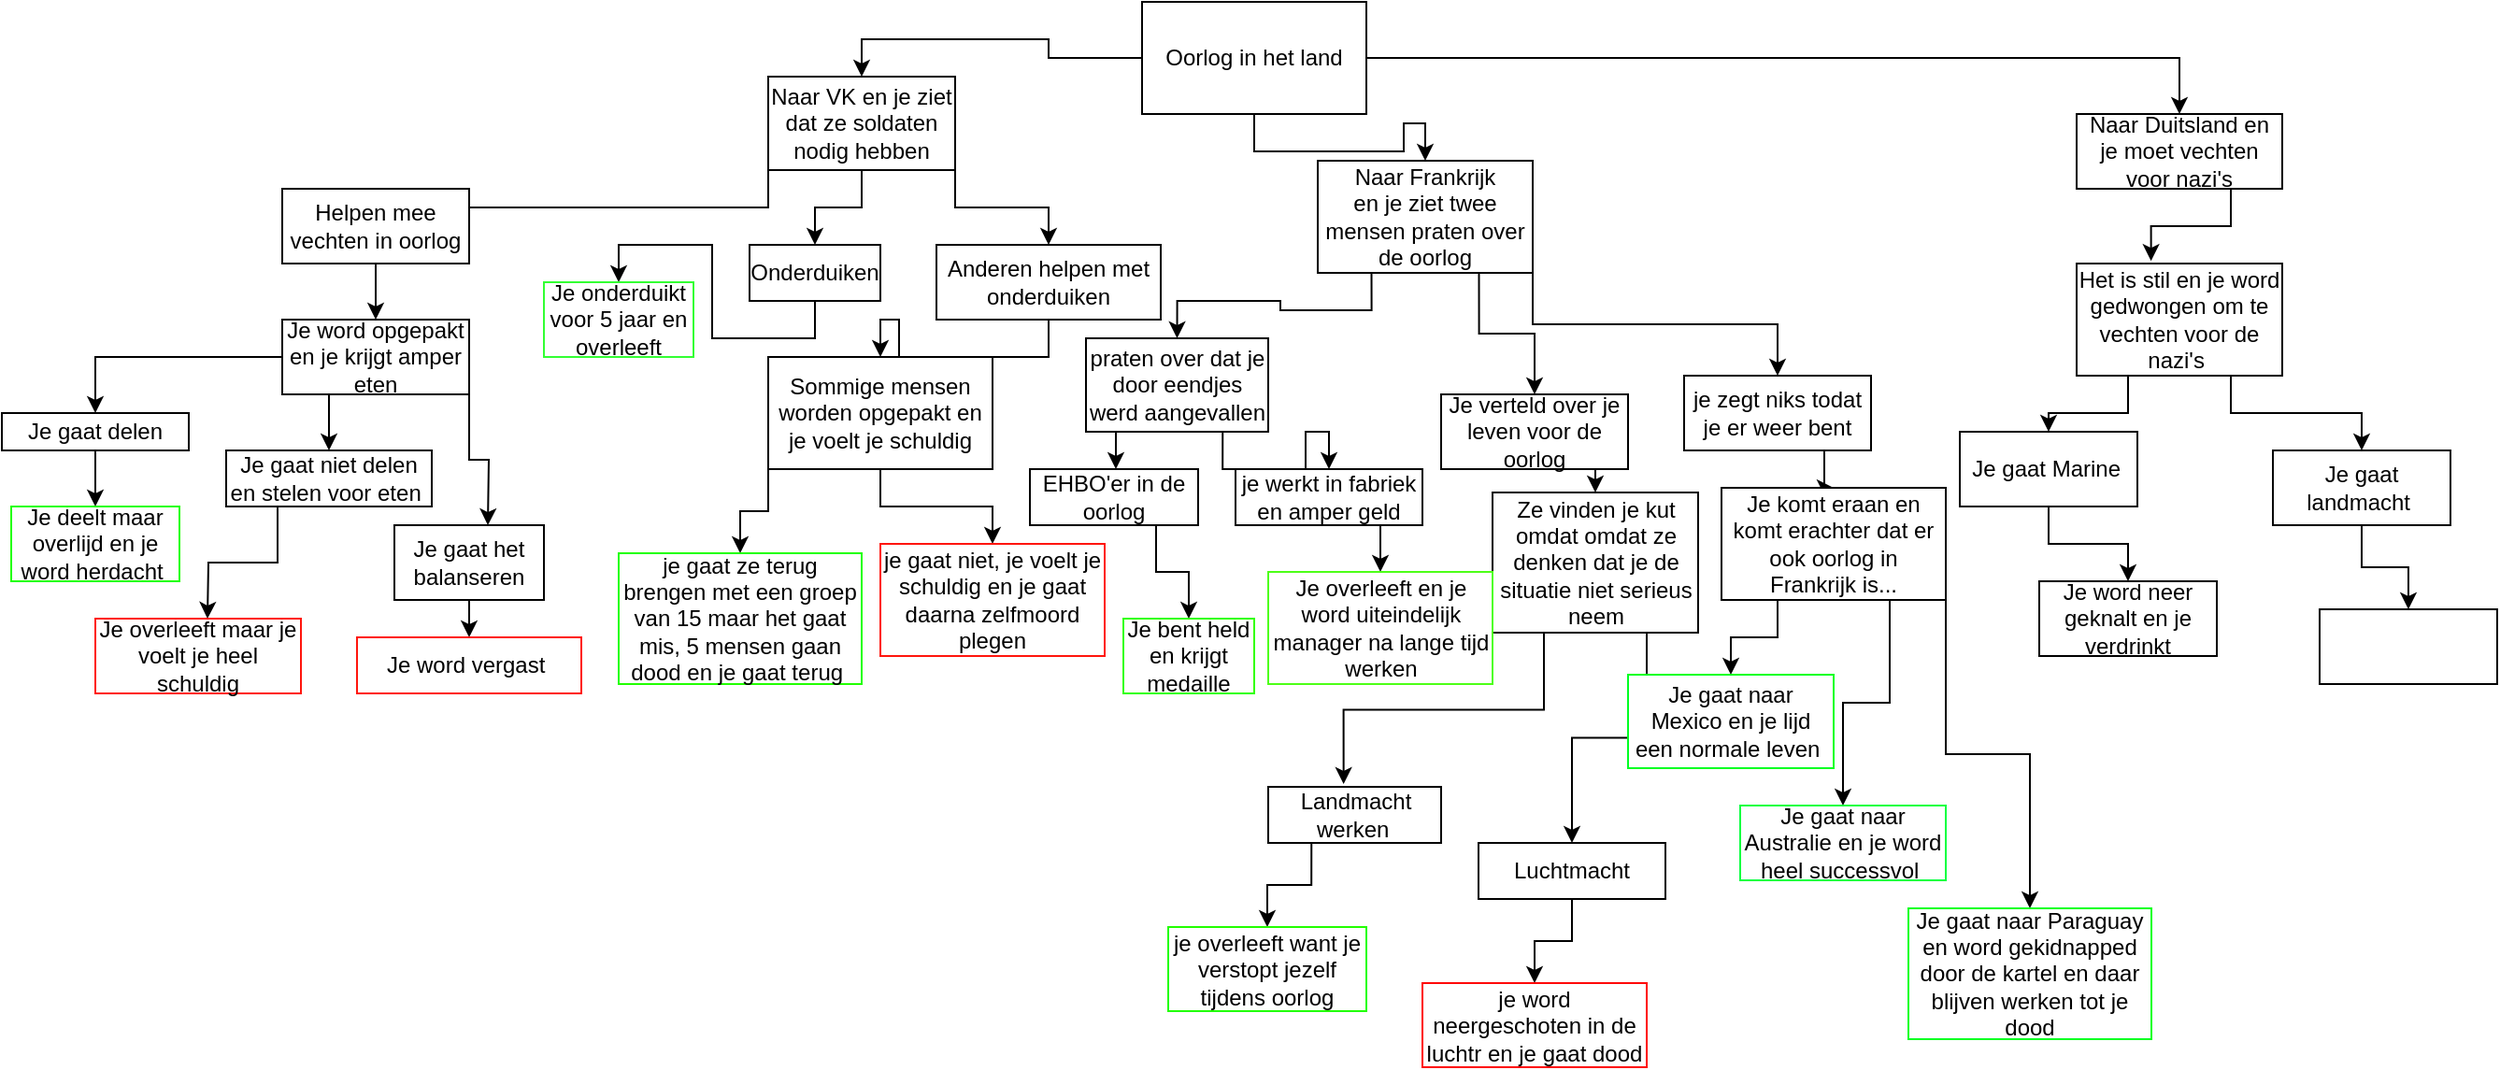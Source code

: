 <mxfile version="20.5.1" type="github">
  <diagram id="C5RBs43oDa-KdzZeNtuy" name="Page-1">
    <mxGraphModel dx="2105" dy="571" grid="1" gridSize="10" guides="1" tooltips="1" connect="1" arrows="1" fold="1" page="1" pageScale="1" pageWidth="827" pageHeight="1169" math="0" shadow="0">
      <root>
        <mxCell id="WIyWlLk6GJQsqaUBKTNV-0" />
        <mxCell id="WIyWlLk6GJQsqaUBKTNV-1" parent="WIyWlLk6GJQsqaUBKTNV-0" />
        <mxCell id="d0gGgPKcJ9tYoh6Nahck-26" style="edgeStyle=orthogonalEdgeStyle;rounded=0;orthogonalLoop=1;jettySize=auto;html=1;exitX=0;exitY=1;exitDx=0;exitDy=0;fontFamily=Helvetica;entryX=0.5;entryY=0;entryDx=0;entryDy=0;" parent="WIyWlLk6GJQsqaUBKTNV-1" source="d0gGgPKcJ9tYoh6Nahck-2" target="d0gGgPKcJ9tYoh6Nahck-28" edge="1">
          <mxGeometry relative="1" as="geometry">
            <mxPoint x="30" y="175" as="targetPoint" />
            <Array as="points">
              <mxPoint x="120" y="140" />
            </Array>
          </mxGeometry>
        </mxCell>
        <mxCell id="d0gGgPKcJ9tYoh6Nahck-30" style="edgeStyle=orthogonalEdgeStyle;rounded=0;orthogonalLoop=1;jettySize=auto;html=1;exitX=0.5;exitY=1;exitDx=0;exitDy=0;fontFamily=Helvetica;entryX=0.5;entryY=0;entryDx=0;entryDy=0;" parent="WIyWlLk6GJQsqaUBKTNV-1" source="d0gGgPKcJ9tYoh6Nahck-2" target="d0gGgPKcJ9tYoh6Nahck-31" edge="1">
          <mxGeometry relative="1" as="geometry">
            <mxPoint x="130" y="175" as="targetPoint" />
          </mxGeometry>
        </mxCell>
        <mxCell id="d0gGgPKcJ9tYoh6Nahck-47" style="edgeStyle=orthogonalEdgeStyle;rounded=0;orthogonalLoop=1;jettySize=auto;html=1;exitX=1;exitY=1;exitDx=0;exitDy=0;fontFamily=Helvetica;" parent="WIyWlLk6GJQsqaUBKTNV-1" source="d0gGgPKcJ9tYoh6Nahck-2" target="d0gGgPKcJ9tYoh6Nahck-36" edge="1">
          <mxGeometry relative="1" as="geometry" />
        </mxCell>
        <mxCell id="d0gGgPKcJ9tYoh6Nahck-2" value="Naar VK en je ziet dat ze soldaten nodig hebben" style="rounded=0;whiteSpace=wrap;html=1;fontFamily=Helvetica;" parent="WIyWlLk6GJQsqaUBKTNV-1" vertex="1">
          <mxGeometry x="120" y="70" width="100" height="50" as="geometry" />
        </mxCell>
        <mxCell id="d0gGgPKcJ9tYoh6Nahck-16" style="edgeStyle=orthogonalEdgeStyle;rounded=0;orthogonalLoop=1;jettySize=auto;html=1;exitX=1;exitY=0.5;exitDx=0;exitDy=0;fontFamily=Helvetica;entryX=0.5;entryY=0;entryDx=0;entryDy=0;" parent="WIyWlLk6GJQsqaUBKTNV-1" source="d0gGgPKcJ9tYoh6Nahck-10" target="d0gGgPKcJ9tYoh6Nahck-20" edge="1">
          <mxGeometry relative="1" as="geometry">
            <mxPoint x="650" y="110" as="targetPoint" />
          </mxGeometry>
        </mxCell>
        <mxCell id="d0gGgPKcJ9tYoh6Nahck-17" style="edgeStyle=orthogonalEdgeStyle;rounded=0;orthogonalLoop=1;jettySize=auto;html=1;exitX=0.5;exitY=1;exitDx=0;exitDy=0;entryX=0.5;entryY=0;entryDx=0;entryDy=0;fontFamily=Helvetica;" parent="WIyWlLk6GJQsqaUBKTNV-1" source="d0gGgPKcJ9tYoh6Nahck-10" target="d0gGgPKcJ9tYoh6Nahck-12" edge="1">
          <mxGeometry relative="1" as="geometry" />
        </mxCell>
        <mxCell id="d0gGgPKcJ9tYoh6Nahck-19" style="edgeStyle=orthogonalEdgeStyle;rounded=0;orthogonalLoop=1;jettySize=auto;html=1;exitX=0;exitY=0.5;exitDx=0;exitDy=0;entryX=0.5;entryY=0;entryDx=0;entryDy=0;fontFamily=Helvetica;" parent="WIyWlLk6GJQsqaUBKTNV-1" source="d0gGgPKcJ9tYoh6Nahck-10" target="d0gGgPKcJ9tYoh6Nahck-2" edge="1">
          <mxGeometry relative="1" as="geometry" />
        </mxCell>
        <mxCell id="d0gGgPKcJ9tYoh6Nahck-10" value="Oorlog in het land" style="rounded=0;whiteSpace=wrap;html=1;fontFamily=Helvetica;" parent="WIyWlLk6GJQsqaUBKTNV-1" vertex="1">
          <mxGeometry x="320" y="30" width="120" height="60" as="geometry" />
        </mxCell>
        <mxCell id="2cw835uVxtxsyLFWTMSn-1" style="edgeStyle=orthogonalEdgeStyle;rounded=0;orthogonalLoop=1;jettySize=auto;html=1;exitX=0.25;exitY=1;exitDx=0;exitDy=0;entryX=0.5;entryY=0;entryDx=0;entryDy=0;" parent="WIyWlLk6GJQsqaUBKTNV-1" source="d0gGgPKcJ9tYoh6Nahck-12" target="2cw835uVxtxsyLFWTMSn-2" edge="1">
          <mxGeometry relative="1" as="geometry">
            <mxPoint x="350" y="230" as="targetPoint" />
          </mxGeometry>
        </mxCell>
        <mxCell id="2cw835uVxtxsyLFWTMSn-4" style="edgeStyle=orthogonalEdgeStyle;rounded=0;orthogonalLoop=1;jettySize=auto;html=1;exitX=0.75;exitY=1;exitDx=0;exitDy=0;entryX=0.5;entryY=0;entryDx=0;entryDy=0;" parent="WIyWlLk6GJQsqaUBKTNV-1" source="d0gGgPKcJ9tYoh6Nahck-12" target="2cw835uVxtxsyLFWTMSn-5" edge="1">
          <mxGeometry relative="1" as="geometry">
            <mxPoint x="461" y="240" as="targetPoint" />
          </mxGeometry>
        </mxCell>
        <mxCell id="2cw835uVxtxsyLFWTMSn-7" style="edgeStyle=orthogonalEdgeStyle;rounded=0;orthogonalLoop=1;jettySize=auto;html=1;exitX=1;exitY=1;exitDx=0;exitDy=0;entryX=0.5;entryY=0;entryDx=0;entryDy=0;" parent="WIyWlLk6GJQsqaUBKTNV-1" source="d0gGgPKcJ9tYoh6Nahck-12" target="2cw835uVxtxsyLFWTMSn-8" edge="1">
          <mxGeometry relative="1" as="geometry">
            <mxPoint x="530.5" y="210" as="targetPoint" />
          </mxGeometry>
        </mxCell>
        <mxCell id="d0gGgPKcJ9tYoh6Nahck-12" value="Naar Frankrijk&lt;br&gt;en je ziet twee mensen praten over de oorlog" style="rounded=0;whiteSpace=wrap;html=1;fontFamily=Helvetica;" parent="WIyWlLk6GJQsqaUBKTNV-1" vertex="1">
          <mxGeometry x="414" y="115" width="115" height="60" as="geometry" />
        </mxCell>
        <mxCell id="fp_3P25nIhXUevTeCshL-16" style="edgeStyle=orthogonalEdgeStyle;rounded=0;orthogonalLoop=1;jettySize=auto;html=1;exitX=0.75;exitY=1;exitDx=0;exitDy=0;entryX=0.362;entryY=-0.023;entryDx=0;entryDy=0;entryPerimeter=0;" edge="1" parent="WIyWlLk6GJQsqaUBKTNV-1" source="d0gGgPKcJ9tYoh6Nahck-20" target="fp_3P25nIhXUevTeCshL-12">
          <mxGeometry relative="1" as="geometry" />
        </mxCell>
        <mxCell id="d0gGgPKcJ9tYoh6Nahck-20" value="Naar Duitsland en je moet vechten voor nazi&#39;s" style="rounded=0;whiteSpace=wrap;html=1;fontFamily=Helvetica;" parent="WIyWlLk6GJQsqaUBKTNV-1" vertex="1">
          <mxGeometry x="820" y="90" width="110" height="40" as="geometry" />
        </mxCell>
        <mxCell id="SnUCh2Sh2h-Uul6r9YAu-6" style="edgeStyle=orthogonalEdgeStyle;rounded=0;orthogonalLoop=1;jettySize=auto;html=1;exitX=0.5;exitY=1;exitDx=0;exitDy=0;entryX=0.5;entryY=0;entryDx=0;entryDy=0;" parent="WIyWlLk6GJQsqaUBKTNV-1" source="d0gGgPKcJ9tYoh6Nahck-28" target="d0gGgPKcJ9tYoh6Nahck-43" edge="1">
          <mxGeometry relative="1" as="geometry" />
        </mxCell>
        <mxCell id="d0gGgPKcJ9tYoh6Nahck-28" value="Helpen mee vechten in oorlog" style="rounded=0;whiteSpace=wrap;html=1;fontFamily=Helvetica;" parent="WIyWlLk6GJQsqaUBKTNV-1" vertex="1">
          <mxGeometry x="-140" y="130" width="100" height="40" as="geometry" />
        </mxCell>
        <mxCell id="d0gGgPKcJ9tYoh6Nahck-38" style="edgeStyle=orthogonalEdgeStyle;rounded=0;orthogonalLoop=1;jettySize=auto;html=1;exitX=0.5;exitY=1;exitDx=0;exitDy=0;fontFamily=Helvetica;entryX=0.5;entryY=0;entryDx=0;entryDy=0;" parent="WIyWlLk6GJQsqaUBKTNV-1" source="d0gGgPKcJ9tYoh6Nahck-31" target="d0gGgPKcJ9tYoh6Nahck-48" edge="1">
          <mxGeometry relative="1" as="geometry">
            <mxPoint x="65" y="260" as="targetPoint" />
          </mxGeometry>
        </mxCell>
        <mxCell id="d0gGgPKcJ9tYoh6Nahck-31" value="Onderduiken" style="rounded=0;whiteSpace=wrap;html=1;fontFamily=Helvetica;" parent="WIyWlLk6GJQsqaUBKTNV-1" vertex="1">
          <mxGeometry x="110" y="160" width="70" height="30" as="geometry" />
        </mxCell>
        <mxCell id="d0gGgPKcJ9tYoh6Nahck-56" style="edgeStyle=orthogonalEdgeStyle;rounded=0;orthogonalLoop=1;jettySize=auto;html=1;exitX=0.5;exitY=1;exitDx=0;exitDy=0;entryX=0.5;entryY=0;entryDx=0;entryDy=0;fontFamily=Helvetica;" parent="WIyWlLk6GJQsqaUBKTNV-1" source="d0gGgPKcJ9tYoh6Nahck-36" target="d0gGgPKcJ9tYoh6Nahck-57" edge="1">
          <mxGeometry relative="1" as="geometry">
            <mxPoint x="257.5" y="270" as="targetPoint" />
          </mxGeometry>
        </mxCell>
        <mxCell id="d0gGgPKcJ9tYoh6Nahck-36" value="Anderen helpen met onderduiken" style="rounded=0;whiteSpace=wrap;html=1;fontFamily=Helvetica;" parent="WIyWlLk6GJQsqaUBKTNV-1" vertex="1">
          <mxGeometry x="210" y="160" width="120" height="40" as="geometry" />
        </mxCell>
        <mxCell id="SnUCh2Sh2h-Uul6r9YAu-10" style="edgeStyle=orthogonalEdgeStyle;rounded=0;orthogonalLoop=1;jettySize=auto;html=1;exitX=0;exitY=0.5;exitDx=0;exitDy=0;entryX=0.5;entryY=0;entryDx=0;entryDy=0;" parent="WIyWlLk6GJQsqaUBKTNV-1" source="d0gGgPKcJ9tYoh6Nahck-43" target="SnUCh2Sh2h-Uul6r9YAu-5" edge="1">
          <mxGeometry relative="1" as="geometry" />
        </mxCell>
        <mxCell id="SnUCh2Sh2h-Uul6r9YAu-11" style="edgeStyle=orthogonalEdgeStyle;rounded=0;orthogonalLoop=1;jettySize=auto;html=1;exitX=0.25;exitY=1;exitDx=0;exitDy=0;entryX=0.5;entryY=0;entryDx=0;entryDy=0;" parent="WIyWlLk6GJQsqaUBKTNV-1" source="d0gGgPKcJ9tYoh6Nahck-43" target="SnUCh2Sh2h-Uul6r9YAu-8" edge="1">
          <mxGeometry relative="1" as="geometry" />
        </mxCell>
        <mxCell id="SnUCh2Sh2h-Uul6r9YAu-13" style="edgeStyle=orthogonalEdgeStyle;rounded=0;orthogonalLoop=1;jettySize=auto;html=1;exitX=1;exitY=1;exitDx=0;exitDy=0;" parent="WIyWlLk6GJQsqaUBKTNV-1" source="d0gGgPKcJ9tYoh6Nahck-43" edge="1">
          <mxGeometry relative="1" as="geometry">
            <mxPoint x="-30" y="310" as="targetPoint" />
          </mxGeometry>
        </mxCell>
        <mxCell id="d0gGgPKcJ9tYoh6Nahck-43" value="Je word opgepakt en je krijgt amper eten" style="rounded=0;whiteSpace=wrap;html=1;fontFamily=Helvetica;" parent="WIyWlLk6GJQsqaUBKTNV-1" vertex="1">
          <mxGeometry x="-140" y="200" width="100" height="40" as="geometry" />
        </mxCell>
        <mxCell id="d0gGgPKcJ9tYoh6Nahck-48" value="Je onderduikt voor 5 jaar en overleeft" style="rounded=0;whiteSpace=wrap;html=1;fontFamily=Helvetica;strokeColor=#33FF33;" parent="WIyWlLk6GJQsqaUBKTNV-1" vertex="1">
          <mxGeometry y="180" width="80" height="40" as="geometry" />
        </mxCell>
        <mxCell id="d0gGgPKcJ9tYoh6Nahck-59" style="edgeStyle=orthogonalEdgeStyle;rounded=0;orthogonalLoop=1;jettySize=auto;html=1;exitX=0;exitY=1;exitDx=0;exitDy=0;fontFamily=Helvetica;entryX=0.5;entryY=0;entryDx=0;entryDy=0;" parent="WIyWlLk6GJQsqaUBKTNV-1" source="d0gGgPKcJ9tYoh6Nahck-57" target="d0gGgPKcJ9tYoh6Nahck-60" edge="1">
          <mxGeometry relative="1" as="geometry">
            <mxPoint x="142.5" y="370" as="targetPoint" />
          </mxGeometry>
        </mxCell>
        <mxCell id="d0gGgPKcJ9tYoh6Nahck-62" style="edgeStyle=orthogonalEdgeStyle;rounded=0;orthogonalLoop=1;jettySize=auto;html=1;fontFamily=Helvetica;" parent="WIyWlLk6GJQsqaUBKTNV-1" target="d0gGgPKcJ9tYoh6Nahck-63" edge="1">
          <mxGeometry relative="1" as="geometry">
            <mxPoint x="260" y="370" as="sourcePoint" />
            <mxPoint x="260" y="340" as="targetPoint" />
          </mxGeometry>
        </mxCell>
        <mxCell id="d0gGgPKcJ9tYoh6Nahck-64" style="edgeStyle=orthogonalEdgeStyle;rounded=0;orthogonalLoop=1;jettySize=auto;html=1;exitX=0.5;exitY=1;exitDx=0;exitDy=0;entryX=0.5;entryY=0;entryDx=0;entryDy=0;fontFamily=Helvetica;" parent="WIyWlLk6GJQsqaUBKTNV-1" source="d0gGgPKcJ9tYoh6Nahck-57" target="d0gGgPKcJ9tYoh6Nahck-63" edge="1">
          <mxGeometry relative="1" as="geometry" />
        </mxCell>
        <mxCell id="d0gGgPKcJ9tYoh6Nahck-57" value="Sommige mensen worden opgepakt en je voelt je schuldig" style="rounded=0;whiteSpace=wrap;html=1;strokeColor=#000000;fontFamily=Helvetica;" parent="WIyWlLk6GJQsqaUBKTNV-1" vertex="1">
          <mxGeometry x="120" y="220" width="120" height="60" as="geometry" />
        </mxCell>
        <mxCell id="d0gGgPKcJ9tYoh6Nahck-60" value="je gaat ze terug brengen met een groep van 15 maar het gaat mis, 5 mensen gaan dood en je gaat terug&amp;nbsp;" style="rounded=0;whiteSpace=wrap;html=1;strokeColor=#22FF00;fontFamily=Helvetica;" parent="WIyWlLk6GJQsqaUBKTNV-1" vertex="1">
          <mxGeometry x="40" y="325" width="130" height="70" as="geometry" />
        </mxCell>
        <mxCell id="d0gGgPKcJ9tYoh6Nahck-63" value="je gaat niet, je voelt je schuldig en je gaat daarna zelfmoord plegen" style="rounded=0;whiteSpace=wrap;html=1;strokeColor=#FF150D;fontFamily=Helvetica;" parent="WIyWlLk6GJQsqaUBKTNV-1" vertex="1">
          <mxGeometry x="180" y="320" width="120" height="60" as="geometry" />
        </mxCell>
        <mxCell id="SnUCh2Sh2h-Uul6r9YAu-20" style="edgeStyle=orthogonalEdgeStyle;rounded=0;orthogonalLoop=1;jettySize=auto;html=1;exitX=0.5;exitY=1;exitDx=0;exitDy=0;" parent="WIyWlLk6GJQsqaUBKTNV-1" source="SnUCh2Sh2h-Uul6r9YAu-5" edge="1">
          <mxGeometry relative="1" as="geometry">
            <mxPoint x="-240" y="300" as="targetPoint" />
          </mxGeometry>
        </mxCell>
        <mxCell id="SnUCh2Sh2h-Uul6r9YAu-5" value="Je gaat delen" style="rounded=0;whiteSpace=wrap;html=1;" parent="WIyWlLk6GJQsqaUBKTNV-1" vertex="1">
          <mxGeometry x="-290" y="250" width="100" height="20" as="geometry" />
        </mxCell>
        <mxCell id="SnUCh2Sh2h-Uul6r9YAu-17" style="edgeStyle=orthogonalEdgeStyle;rounded=0;orthogonalLoop=1;jettySize=auto;html=1;exitX=0.25;exitY=1;exitDx=0;exitDy=0;" parent="WIyWlLk6GJQsqaUBKTNV-1" source="SnUCh2Sh2h-Uul6r9YAu-8" edge="1">
          <mxGeometry relative="1" as="geometry">
            <mxPoint x="-180" y="360" as="targetPoint" />
          </mxGeometry>
        </mxCell>
        <mxCell id="SnUCh2Sh2h-Uul6r9YAu-8" value="Je gaat niet delen en stelen voor eten&amp;nbsp;" style="rounded=0;whiteSpace=wrap;html=1;" parent="WIyWlLk6GJQsqaUBKTNV-1" vertex="1">
          <mxGeometry x="-170" y="270" width="110" height="30" as="geometry" />
        </mxCell>
        <mxCell id="SnUCh2Sh2h-Uul6r9YAu-15" value="Je gaat het balanseren" style="rounded=0;whiteSpace=wrap;html=1;" parent="WIyWlLk6GJQsqaUBKTNV-1" vertex="1">
          <mxGeometry x="-80" y="310" width="80" height="40" as="geometry" />
        </mxCell>
        <mxCell id="SnUCh2Sh2h-Uul6r9YAu-18" value="Je overleeft maar je voelt je heel schuldig" style="rounded=0;whiteSpace=wrap;html=1;strokeColor=#FF150D;" parent="WIyWlLk6GJQsqaUBKTNV-1" vertex="1">
          <mxGeometry x="-240" y="360" width="110" height="40" as="geometry" />
        </mxCell>
        <mxCell id="SnUCh2Sh2h-Uul6r9YAu-21" value="Je deelt maar overlijd en je word herdacht&amp;nbsp;" style="rounded=0;whiteSpace=wrap;html=1;strokeColor=#22FF00;" parent="WIyWlLk6GJQsqaUBKTNV-1" vertex="1">
          <mxGeometry x="-285" y="300" width="90" height="40" as="geometry" />
        </mxCell>
        <mxCell id="SnUCh2Sh2h-Uul6r9YAu-23" value="" style="edgeStyle=orthogonalEdgeStyle;rounded=0;orthogonalLoop=1;jettySize=auto;html=1;" parent="WIyWlLk6GJQsqaUBKTNV-1" source="SnUCh2Sh2h-Uul6r9YAu-15" edge="1">
          <mxGeometry relative="1" as="geometry">
            <mxPoint x="-40" y="370" as="targetPoint" />
          </mxGeometry>
        </mxCell>
        <mxCell id="SnUCh2Sh2h-Uul6r9YAu-25" value="Je word vergast&amp;nbsp;" style="rounded=0;whiteSpace=wrap;html=1;strokeColor=#FF150D;fillColor=#FFFFFF;shadow=0;" parent="WIyWlLk6GJQsqaUBKTNV-1" vertex="1">
          <mxGeometry x="-100" y="370" width="120" height="30" as="geometry" />
        </mxCell>
        <mxCell id="2cw835uVxtxsyLFWTMSn-10" style="edgeStyle=orthogonalEdgeStyle;rounded=0;orthogonalLoop=1;jettySize=auto;html=1;exitX=0.5;exitY=1;exitDx=0;exitDy=0;entryX=0.511;entryY=0;entryDx=0;entryDy=0;entryPerimeter=0;" parent="WIyWlLk6GJQsqaUBKTNV-1" source="2cw835uVxtxsyLFWTMSn-2" target="2cw835uVxtxsyLFWTMSn-11" edge="1">
          <mxGeometry relative="1" as="geometry">
            <mxPoint x="371.8" y="365" as="targetPoint" />
          </mxGeometry>
        </mxCell>
        <mxCell id="2cw835uVxtxsyLFWTMSn-13" style="edgeStyle=orthogonalEdgeStyle;rounded=0;orthogonalLoop=1;jettySize=auto;html=1;exitX=0.75;exitY=1;exitDx=0;exitDy=0;entryX=0.5;entryY=0;entryDx=0;entryDy=0;" parent="WIyWlLk6GJQsqaUBKTNV-1" source="2cw835uVxtxsyLFWTMSn-2" target="2cw835uVxtxsyLFWTMSn-14" edge="1">
          <mxGeometry relative="1" as="geometry">
            <mxPoint x="409.8" y="295" as="targetPoint" />
          </mxGeometry>
        </mxCell>
        <mxCell id="2cw835uVxtxsyLFWTMSn-2" value="praten over dat je door eendjes werd aangevallen" style="rounded=0;whiteSpace=wrap;html=1;" parent="WIyWlLk6GJQsqaUBKTNV-1" vertex="1">
          <mxGeometry x="290" y="210" width="97.5" height="50" as="geometry" />
        </mxCell>
        <mxCell id="2cw835uVxtxsyLFWTMSn-21" style="edgeStyle=orthogonalEdgeStyle;rounded=0;orthogonalLoop=1;jettySize=auto;html=1;exitX=0.5;exitY=1;exitDx=0;exitDy=0;entryX=0.5;entryY=0;entryDx=0;entryDy=0;" parent="WIyWlLk6GJQsqaUBKTNV-1" source="2cw835uVxtxsyLFWTMSn-5" target="2cw835uVxtxsyLFWTMSn-16" edge="1">
          <mxGeometry relative="1" as="geometry" />
        </mxCell>
        <mxCell id="2cw835uVxtxsyLFWTMSn-5" value="Je verteld over je leven voor de oorlog" style="rounded=0;whiteSpace=wrap;html=1;" parent="WIyWlLk6GJQsqaUBKTNV-1" vertex="1">
          <mxGeometry x="480" y="240" width="100" height="40" as="geometry" />
        </mxCell>
        <mxCell id="fp_3P25nIhXUevTeCshL-5" style="edgeStyle=orthogonalEdgeStyle;rounded=0;orthogonalLoop=1;jettySize=auto;html=1;exitX=0.75;exitY=1;exitDx=0;exitDy=0;" edge="1" parent="WIyWlLk6GJQsqaUBKTNV-1" source="2cw835uVxtxsyLFWTMSn-8" target="fp_3P25nIhXUevTeCshL-4">
          <mxGeometry relative="1" as="geometry" />
        </mxCell>
        <mxCell id="2cw835uVxtxsyLFWTMSn-8" value="je zegt niks todat je er weer bent" style="rounded=0;whiteSpace=wrap;html=1;" parent="WIyWlLk6GJQsqaUBKTNV-1" vertex="1">
          <mxGeometry x="610" y="230" width="100" height="40" as="geometry" />
        </mxCell>
        <mxCell id="2cw835uVxtxsyLFWTMSn-20" style="edgeStyle=orthogonalEdgeStyle;rounded=0;orthogonalLoop=1;jettySize=auto;html=1;exitX=0.75;exitY=1;exitDx=0;exitDy=0;" parent="WIyWlLk6GJQsqaUBKTNV-1" source="2cw835uVxtxsyLFWTMSn-11" target="2cw835uVxtxsyLFWTMSn-19" edge="1">
          <mxGeometry relative="1" as="geometry" />
        </mxCell>
        <mxCell id="2cw835uVxtxsyLFWTMSn-11" value="EHBO&#39;er in de oorlog" style="rounded=0;whiteSpace=wrap;html=1;" parent="WIyWlLk6GJQsqaUBKTNV-1" vertex="1">
          <mxGeometry x="260" y="280" width="90" height="30" as="geometry" />
        </mxCell>
        <mxCell id="2cw835uVxtxsyLFWTMSn-18" style="edgeStyle=orthogonalEdgeStyle;rounded=0;orthogonalLoop=1;jettySize=auto;html=1;exitX=0.5;exitY=1;exitDx=0;exitDy=0;entryX=0.5;entryY=0;entryDx=0;entryDy=0;" parent="WIyWlLk6GJQsqaUBKTNV-1" source="2cw835uVxtxsyLFWTMSn-14" target="2cw835uVxtxsyLFWTMSn-17" edge="1">
          <mxGeometry relative="1" as="geometry" />
        </mxCell>
        <mxCell id="2cw835uVxtxsyLFWTMSn-14" value="je werkt in fabriek en amper geld" style="rounded=0;whiteSpace=wrap;html=1;" parent="WIyWlLk6GJQsqaUBKTNV-1" vertex="1">
          <mxGeometry x="370" y="280" width="100" height="30" as="geometry" />
        </mxCell>
        <mxCell id="2cw835uVxtxsyLFWTMSn-23" style="edgeStyle=orthogonalEdgeStyle;rounded=0;orthogonalLoop=1;jettySize=auto;html=1;exitX=0.25;exitY=1;exitDx=0;exitDy=0;entryX=0.436;entryY=-0.05;entryDx=0;entryDy=0;entryPerimeter=0;" parent="WIyWlLk6GJQsqaUBKTNV-1" source="2cw835uVxtxsyLFWTMSn-16" target="2cw835uVxtxsyLFWTMSn-26" edge="1">
          <mxGeometry relative="1" as="geometry">
            <mxPoint x="440" y="443" as="targetPoint" />
          </mxGeometry>
        </mxCell>
        <mxCell id="2cw835uVxtxsyLFWTMSn-25" style="edgeStyle=orthogonalEdgeStyle;rounded=0;orthogonalLoop=1;jettySize=auto;html=1;exitX=0.75;exitY=1;exitDx=0;exitDy=0;entryX=0.5;entryY=0;entryDx=0;entryDy=0;" parent="WIyWlLk6GJQsqaUBKTNV-1" source="2cw835uVxtxsyLFWTMSn-16" target="2cw835uVxtxsyLFWTMSn-27" edge="1">
          <mxGeometry relative="1" as="geometry">
            <mxPoint x="530" y="473" as="targetPoint" />
          </mxGeometry>
        </mxCell>
        <mxCell id="2cw835uVxtxsyLFWTMSn-16" value="Ze vinden je kut omdat omdat ze denken dat je de situatie niet serieus neem" style="rounded=0;whiteSpace=wrap;html=1;strokeColor=#000000;" parent="WIyWlLk6GJQsqaUBKTNV-1" vertex="1">
          <mxGeometry x="507.5" y="292.5" width="110" height="75" as="geometry" />
        </mxCell>
        <mxCell id="2cw835uVxtxsyLFWTMSn-17" value="Je overleeft en je word uiteindelijk manager na lange tijd werken" style="rounded=0;whiteSpace=wrap;html=1;strokeColor=#4DFF17;" parent="WIyWlLk6GJQsqaUBKTNV-1" vertex="1">
          <mxGeometry x="387.5" y="335" width="120" height="60" as="geometry" />
        </mxCell>
        <mxCell id="2cw835uVxtxsyLFWTMSn-19" value="Je bent held en krijgt medaille" style="rounded=0;whiteSpace=wrap;html=1;strokeColor=#33FF00;" parent="WIyWlLk6GJQsqaUBKTNV-1" vertex="1">
          <mxGeometry x="310" y="360" width="70" height="40" as="geometry" />
        </mxCell>
        <mxCell id="2cw835uVxtxsyLFWTMSn-29" style="edgeStyle=orthogonalEdgeStyle;rounded=0;orthogonalLoop=1;jettySize=auto;html=1;exitX=0.25;exitY=1;exitDx=0;exitDy=0;" parent="WIyWlLk6GJQsqaUBKTNV-1" source="2cw835uVxtxsyLFWTMSn-26" target="2cw835uVxtxsyLFWTMSn-28" edge="1">
          <mxGeometry relative="1" as="geometry" />
        </mxCell>
        <mxCell id="2cw835uVxtxsyLFWTMSn-26" value="Landmacht werken&amp;nbsp;" style="rounded=0;whiteSpace=wrap;html=1;strokeColor=#000000;" parent="WIyWlLk6GJQsqaUBKTNV-1" vertex="1">
          <mxGeometry x="387.5" y="450" width="92.5" height="30" as="geometry" />
        </mxCell>
        <mxCell id="2cw835uVxtxsyLFWTMSn-31" style="edgeStyle=orthogonalEdgeStyle;rounded=0;orthogonalLoop=1;jettySize=auto;html=1;exitX=0.5;exitY=1;exitDx=0;exitDy=0;" parent="WIyWlLk6GJQsqaUBKTNV-1" source="2cw835uVxtxsyLFWTMSn-27" target="2cw835uVxtxsyLFWTMSn-30" edge="1">
          <mxGeometry relative="1" as="geometry" />
        </mxCell>
        <mxCell id="2cw835uVxtxsyLFWTMSn-27" value="Luchtmacht" style="rounded=0;whiteSpace=wrap;html=1;strokeColor=#000000;" parent="WIyWlLk6GJQsqaUBKTNV-1" vertex="1">
          <mxGeometry x="500" y="480" width="100" height="30" as="geometry" />
        </mxCell>
        <mxCell id="2cw835uVxtxsyLFWTMSn-28" value="je overleeft want je verstopt jezelf tijdens oorlog" style="rounded=0;whiteSpace=wrap;html=1;strokeColor=#22FF00;" parent="WIyWlLk6GJQsqaUBKTNV-1" vertex="1">
          <mxGeometry x="334" y="525" width="106" height="45" as="geometry" />
        </mxCell>
        <mxCell id="2cw835uVxtxsyLFWTMSn-30" value="je word neergeschoten in de luchtr en je gaat dood" style="rounded=0;whiteSpace=wrap;html=1;strokeColor=#FF0505;" parent="WIyWlLk6GJQsqaUBKTNV-1" vertex="1">
          <mxGeometry x="470" y="555" width="120" height="45" as="geometry" />
        </mxCell>
        <mxCell id="fp_3P25nIhXUevTeCshL-7" style="edgeStyle=orthogonalEdgeStyle;rounded=0;orthogonalLoop=1;jettySize=auto;html=1;exitX=0.25;exitY=1;exitDx=0;exitDy=0;" edge="1" parent="WIyWlLk6GJQsqaUBKTNV-1" source="fp_3P25nIhXUevTeCshL-4" target="fp_3P25nIhXUevTeCshL-6">
          <mxGeometry relative="1" as="geometry" />
        </mxCell>
        <mxCell id="fp_3P25nIhXUevTeCshL-9" style="edgeStyle=orthogonalEdgeStyle;rounded=0;orthogonalLoop=1;jettySize=auto;html=1;exitX=0.75;exitY=1;exitDx=0;exitDy=0;" edge="1" parent="WIyWlLk6GJQsqaUBKTNV-1" source="fp_3P25nIhXUevTeCshL-4" target="fp_3P25nIhXUevTeCshL-8">
          <mxGeometry relative="1" as="geometry" />
        </mxCell>
        <mxCell id="fp_3P25nIhXUevTeCshL-11" style="edgeStyle=orthogonalEdgeStyle;rounded=0;orthogonalLoop=1;jettySize=auto;html=1;exitX=1;exitY=1;exitDx=0;exitDy=0;" edge="1" parent="WIyWlLk6GJQsqaUBKTNV-1" source="fp_3P25nIhXUevTeCshL-4" target="fp_3P25nIhXUevTeCshL-10">
          <mxGeometry relative="1" as="geometry" />
        </mxCell>
        <mxCell id="fp_3P25nIhXUevTeCshL-4" value="Je komt eraan en komt erachter dat er ook oorlog in Frankrijk is...&lt;br&gt;" style="rounded=0;whiteSpace=wrap;html=1;" vertex="1" parent="WIyWlLk6GJQsqaUBKTNV-1">
          <mxGeometry x="630" y="290" width="120" height="60" as="geometry" />
        </mxCell>
        <mxCell id="fp_3P25nIhXUevTeCshL-6" value="Je gaat naar Mexico en je lijd een normale leven&amp;nbsp;" style="rounded=0;whiteSpace=wrap;html=1;strokeColor=#00FF22;" vertex="1" parent="WIyWlLk6GJQsqaUBKTNV-1">
          <mxGeometry x="580" y="390" width="110" height="50" as="geometry" />
        </mxCell>
        <mxCell id="fp_3P25nIhXUevTeCshL-8" value="Je gaat naar Australie en je word heel successvol&amp;nbsp;" style="rounded=0;whiteSpace=wrap;html=1;strokeColor=#08FF41;" vertex="1" parent="WIyWlLk6GJQsqaUBKTNV-1">
          <mxGeometry x="640" y="460" width="110" height="40" as="geometry" />
        </mxCell>
        <mxCell id="fp_3P25nIhXUevTeCshL-10" value="Je gaat naar Paraguay en word gekidnapped door de kartel en daar blijven werken tot je dood" style="rounded=0;whiteSpace=wrap;html=1;strokeColor=#00FF22;" vertex="1" parent="WIyWlLk6GJQsqaUBKTNV-1">
          <mxGeometry x="730" y="515" width="130" height="70" as="geometry" />
        </mxCell>
        <mxCell id="fp_3P25nIhXUevTeCshL-18" style="edgeStyle=orthogonalEdgeStyle;rounded=0;orthogonalLoop=1;jettySize=auto;html=1;exitX=0.25;exitY=1;exitDx=0;exitDy=0;" edge="1" parent="WIyWlLk6GJQsqaUBKTNV-1" source="fp_3P25nIhXUevTeCshL-12" target="fp_3P25nIhXUevTeCshL-17">
          <mxGeometry relative="1" as="geometry" />
        </mxCell>
        <mxCell id="fp_3P25nIhXUevTeCshL-20" style="edgeStyle=orthogonalEdgeStyle;rounded=0;orthogonalLoop=1;jettySize=auto;html=1;exitX=0.75;exitY=1;exitDx=0;exitDy=0;" edge="1" parent="WIyWlLk6GJQsqaUBKTNV-1" source="fp_3P25nIhXUevTeCshL-12" target="fp_3P25nIhXUevTeCshL-19">
          <mxGeometry relative="1" as="geometry" />
        </mxCell>
        <mxCell id="fp_3P25nIhXUevTeCshL-12" value="Het is stil en je word gedwongen om te vechten voor de nazi&#39;s&amp;nbsp;" style="rounded=0;whiteSpace=wrap;html=1;fontFamily=Helvetica;strokeColor=#000000;" vertex="1" parent="WIyWlLk6GJQsqaUBKTNV-1">
          <mxGeometry x="820" y="170" width="110" height="60" as="geometry" />
        </mxCell>
        <mxCell id="fp_3P25nIhXUevTeCshL-24" style="edgeStyle=orthogonalEdgeStyle;rounded=0;orthogonalLoop=1;jettySize=auto;html=1;exitX=0.5;exitY=1;exitDx=0;exitDy=0;" edge="1" parent="WIyWlLk6GJQsqaUBKTNV-1" source="fp_3P25nIhXUevTeCshL-17" target="fp_3P25nIhXUevTeCshL-23">
          <mxGeometry relative="1" as="geometry" />
        </mxCell>
        <mxCell id="fp_3P25nIhXUevTeCshL-17" value="Je gaat Marine&amp;nbsp;" style="rounded=0;whiteSpace=wrap;html=1;fontFamily=Helvetica;strokeColor=#000000;" vertex="1" parent="WIyWlLk6GJQsqaUBKTNV-1">
          <mxGeometry x="757.5" y="260" width="95" height="40" as="geometry" />
        </mxCell>
        <mxCell id="fp_3P25nIhXUevTeCshL-22" style="edgeStyle=orthogonalEdgeStyle;rounded=0;orthogonalLoop=1;jettySize=auto;html=1;exitX=0.5;exitY=1;exitDx=0;exitDy=0;" edge="1" parent="WIyWlLk6GJQsqaUBKTNV-1" source="fp_3P25nIhXUevTeCshL-19" target="fp_3P25nIhXUevTeCshL-21">
          <mxGeometry relative="1" as="geometry" />
        </mxCell>
        <mxCell id="fp_3P25nIhXUevTeCshL-19" value="Je gaat landmacht&amp;nbsp;" style="rounded=0;whiteSpace=wrap;html=1;fontFamily=Helvetica;strokeColor=#000000;" vertex="1" parent="WIyWlLk6GJQsqaUBKTNV-1">
          <mxGeometry x="925" y="270" width="95" height="40" as="geometry" />
        </mxCell>
        <mxCell id="fp_3P25nIhXUevTeCshL-21" value="" style="rounded=0;whiteSpace=wrap;html=1;fontFamily=Helvetica;strokeColor=#000000;" vertex="1" parent="WIyWlLk6GJQsqaUBKTNV-1">
          <mxGeometry x="950" y="355" width="95" height="40" as="geometry" />
        </mxCell>
        <mxCell id="fp_3P25nIhXUevTeCshL-23" value="Je word neer geknalt en je verdrinkt" style="rounded=0;whiteSpace=wrap;html=1;fontFamily=Helvetica;strokeColor=#000000;" vertex="1" parent="WIyWlLk6GJQsqaUBKTNV-1">
          <mxGeometry x="800" y="340" width="95" height="40" as="geometry" />
        </mxCell>
      </root>
    </mxGraphModel>
  </diagram>
</mxfile>
